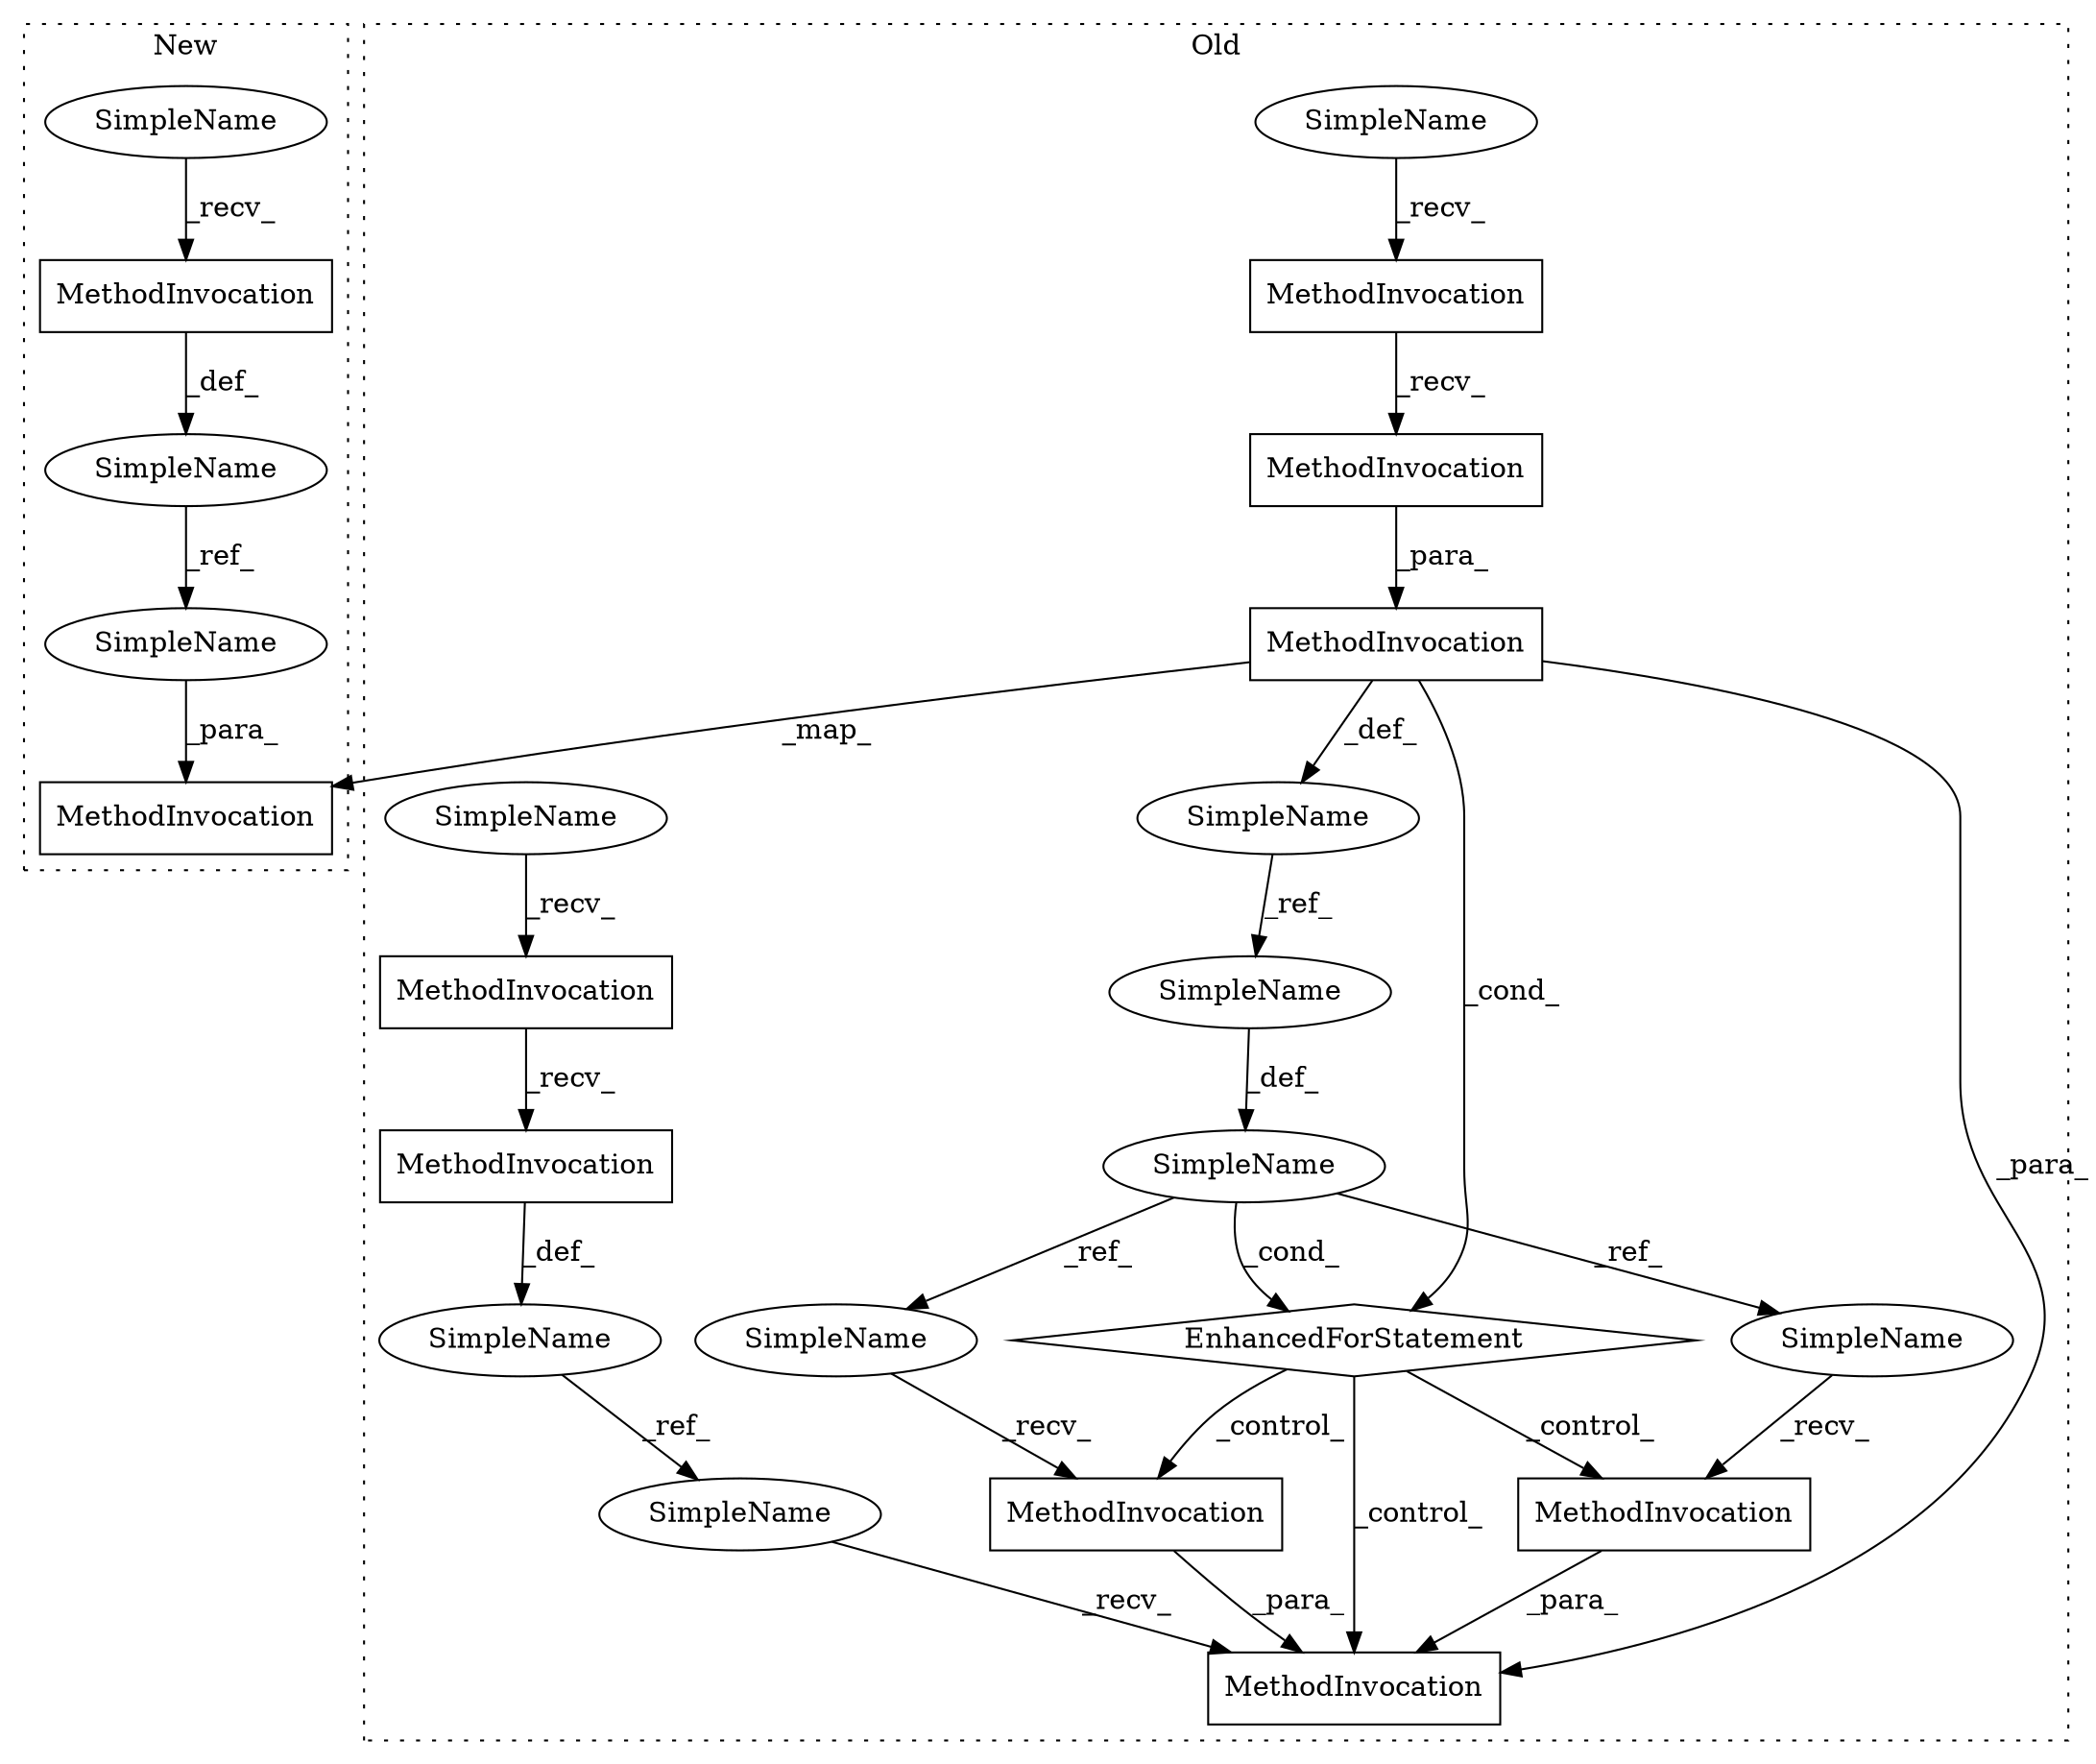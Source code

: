 digraph G {
subgraph cluster0 {
1 [label="MethodInvocation" a="32" s="9988" l="10" shape="box"];
2 [label="MethodInvocation" a="32" s="10095" l="8" shape="box"];
3 [label="MethodInvocation" a="32" s="9980" l="7" shape="box"];
4 [label="MethodInvocation" a="32" s="9944,9998" l="20,1" shape="box"];
7 [label="MethodInvocation" a="32" s="10111" l="10" shape="box"];
8 [label="MethodInvocation" a="32" s="9755" l="16" shape="box"];
9 [label="MethodInvocation" a="32" s="10082,10121" l="7,1" shape="box"];
10 [label="MethodInvocation" a="32" s="9796" l="7" shape="box"];
11 [label="SimpleName" a="42" s="10071" l="10" shape="ellipse"];
12 [label="SimpleName" a="42" s="10042" l="5" shape="ellipse"];
13 [label="SimpleName" a="42" s="9964" l="15" shape="ellipse"];
14 [label="SimpleName" a="42" s="9847" l="7" shape="ellipse"];
15 [label="SimpleName" a="42" s="10105" l="5" shape="ellipse"];
16 [label="SimpleName" a="42" s="9714" l="10" shape="ellipse"];
18 [label="SimpleName" a="42" s="10089" l="5" shape="ellipse"];
20 [label="SimpleName" a="42" s="9739" l="15" shape="ellipse"];
22 [label="SimpleName" a="42" s="10050" l="7" shape="ellipse"];
23 [label="EnhancedForStatement" a="70" s="10009,10057" l="5,2" shape="diamond"];
label = "Old";
style="dotted";
}
subgraph cluster1 {
5 [label="MethodInvocation" a="32" s="10325,10355" l="20,1" shape="box"];
6 [label="MethodInvocation" a="32" s="10216" l="10" shape="box"];
17 [label="SimpleName" a="42" s="10192" l="10" shape="ellipse"];
19 [label="SimpleName" a="42" s="10205" l="10" shape="ellipse"];
21 [label="SimpleName" a="42" s="10345" l="10" shape="ellipse"];
label = "New";
style="dotted";
}
1 -> 4 [label="_para_"];
2 -> 9 [label="_para_"];
3 -> 1 [label="_recv_"];
4 -> 9 [label="_para_"];
4 -> 23 [label="_cond_"];
4 -> 14 [label="_def_"];
4 -> 5 [label="_map_"];
6 -> 17 [label="_def_"];
7 -> 9 [label="_para_"];
8 -> 10 [label="_recv_"];
10 -> 16 [label="_def_"];
11 -> 9 [label="_recv_"];
12 -> 15 [label="_ref_"];
12 -> 23 [label="_cond_"];
12 -> 18 [label="_ref_"];
13 -> 3 [label="_recv_"];
14 -> 22 [label="_ref_"];
15 -> 7 [label="_recv_"];
16 -> 11 [label="_ref_"];
17 -> 21 [label="_ref_"];
18 -> 2 [label="_recv_"];
19 -> 6 [label="_recv_"];
20 -> 8 [label="_recv_"];
21 -> 5 [label="_para_"];
22 -> 12 [label="_def_"];
23 -> 9 [label="_control_"];
23 -> 2 [label="_control_"];
23 -> 7 [label="_control_"];
}